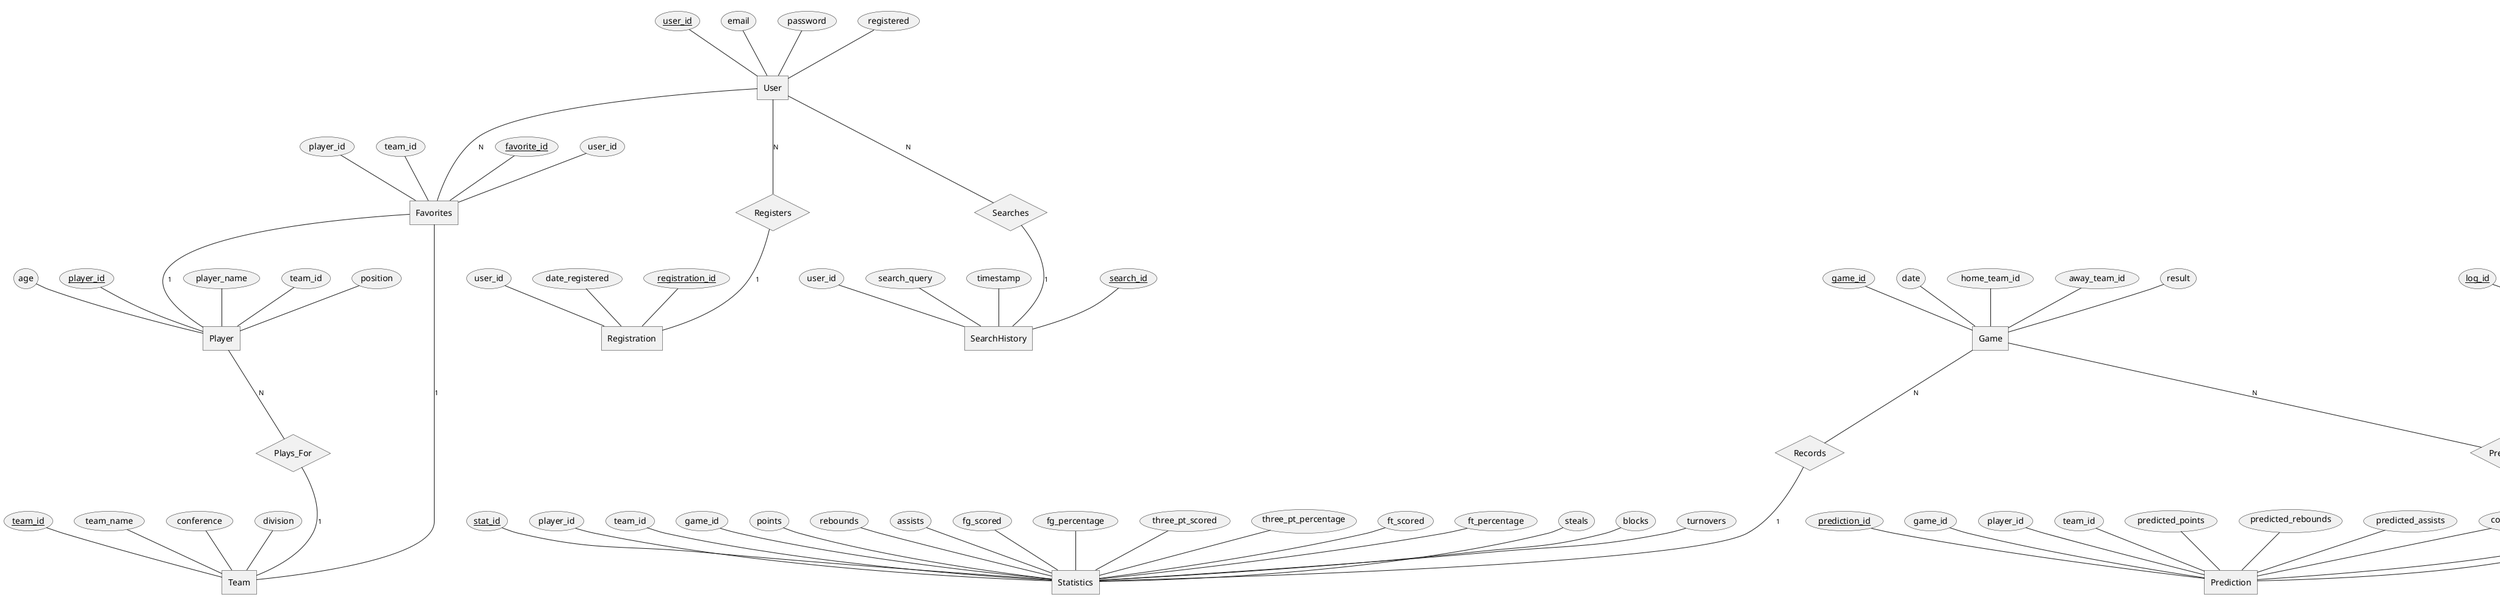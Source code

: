 @startchen ERDiag

' Entities
entity User {
  user_id <<key>>
  email
  password
  registered
}

entity Team {
  team_id <<key>>
  team_name
  conference
  division
}

entity Player {
  player_id <<key>>
  player_name
  team_id <<fk>>
  position
  age
}

entity Game {
  game_id <<key>>
  date
  home_team_id <<fk>>
  away_team_id <<fk>>
  result
}

entity Statistics {
  stat_id <<key>>
  player_id <<fk>>
  team_id <<fk>>
  game_id <<fk>>
  points
  rebounds
  assists
  fg_scored
  fg_percentage
  three_pt_scored
  three_pt_percentage
  ft_scored
  ft_percentage
  steals
  blocks
  turnovers
}

entity Prediction {
  prediction_id <<key>>
  game_id <<fk>>
  player_id <<fk>>
  team_id <<fk>>
  predicted_points
  predicted_rebounds
  predicted_assists
  confidence_score
}

entity MLModel {
  model_id <<key>>
  model_name
  accuracy
  last_trained
}

entity Favorites {
  favorite_id <<key>>
  user_id <<fk>>
  player_id <<fk>>
  team_id <<fk>>
}

entity SearchHistory {
  search_id <<key>>
  user_id <<fk>>
  search_query
  timestamp
}

entity Registration {
  registration_id <<key>>
  user_id <<fk>>
  date_registered
}

entity MLLogs {
  log_id <<key>>
  model_id <<fk>>
  prediction_id <<fk>>
  actual_outcome
  error_rate
}

' Relationships
relationship Follows { 
}
relationship Plays_For { 
}
relationship Records { 
}
relationship Predicts { 
}
relationship Evaluates { 
}
relationship Trains {
}
relationship Registers { 
}
relationship Searches { 
}
relationship Favorite { 
}

' Connections
User -N- Registers
Registers -1- Registration

User -N- Favorites
Favorites -1- Team
Favorites -1- Player

User -N- Searches
Searches -1- SearchHistory

Player -N- Plays_For
Plays_For -1- Team

Game -N- Records
Records -1- Statistics

Game -N- Predicts
Predicts -1- Prediction

MLModel -N- Trains
Trains -1- MLLogs

MLLogs -N- Evaluates
Evaluates -1- Prediction

@endchen
